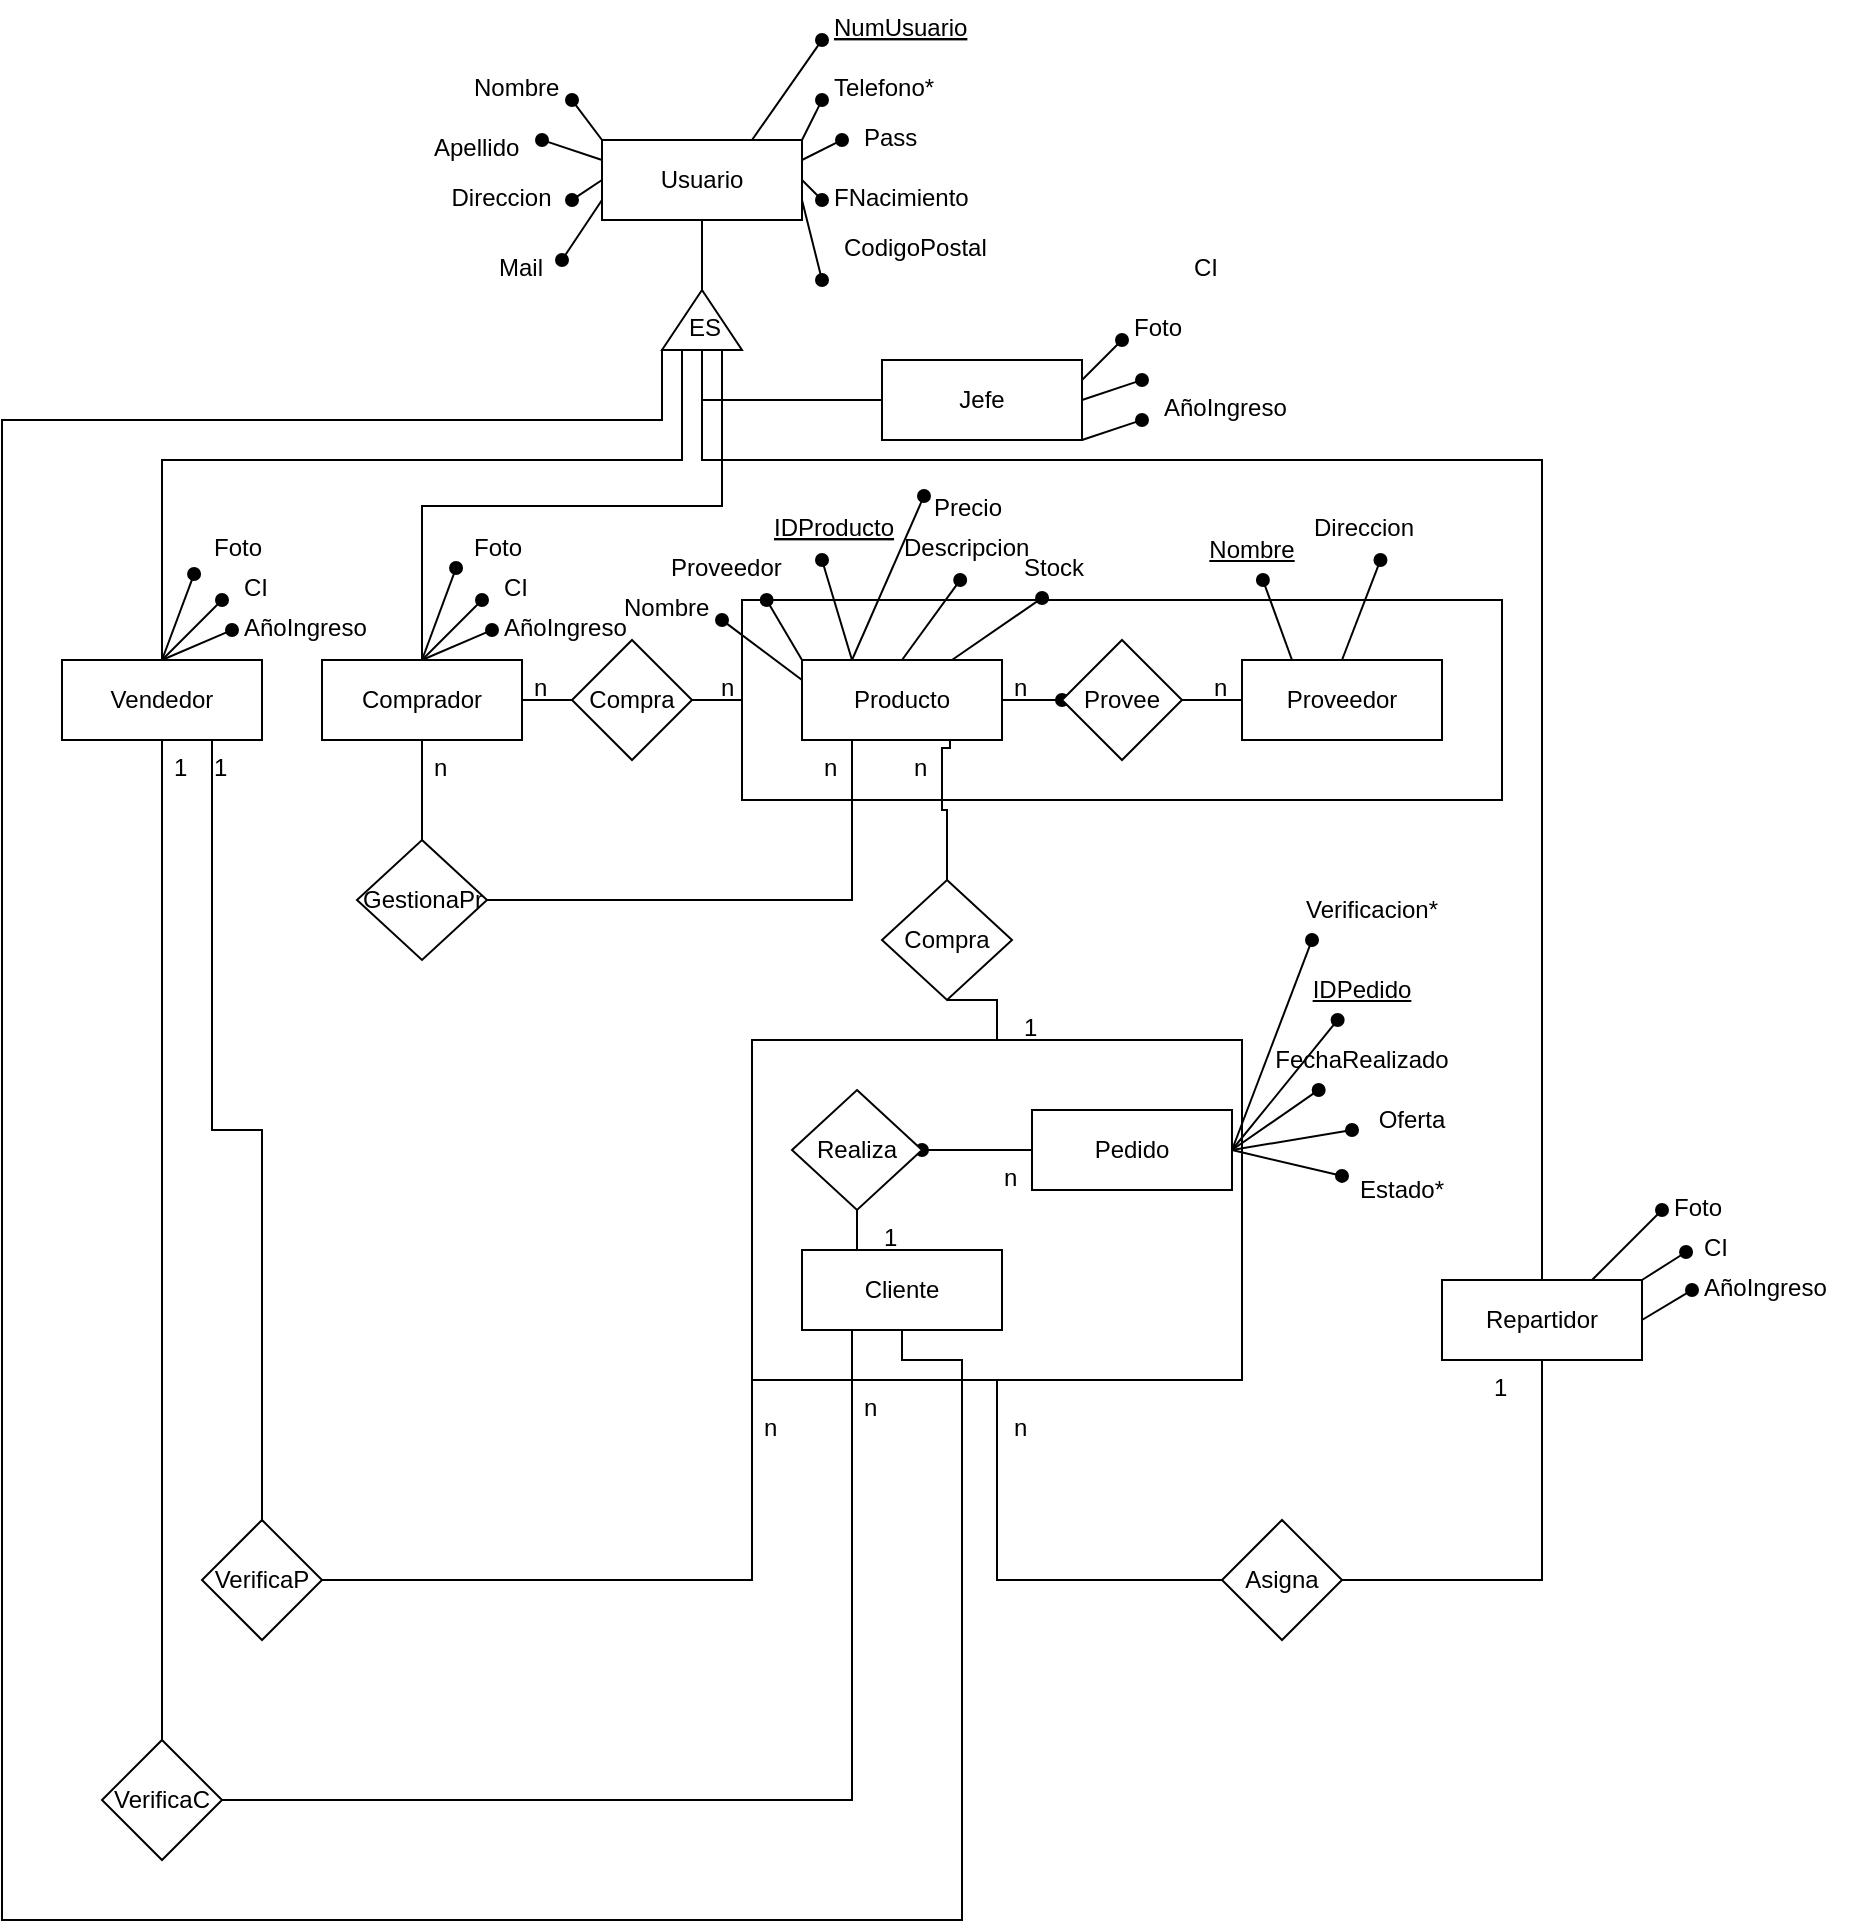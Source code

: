 <mxfile version="20.2.0" type="google" pages="2"><diagram id="qHPeVM8aZ5Ji-bAJYyYR" name="Mer"><mxGraphModel grid="1" page="1" gridSize="10" guides="1" tooltips="1" connect="1" arrows="1" fold="1" pageScale="1" pageWidth="827" pageHeight="1169" math="0" shadow="0"><root><mxCell id="0"/><mxCell id="1" parent="0"/><mxCell id="Eyug0vVm-Ak7vcEE6Hzr-70" value="" style="rounded=0;whiteSpace=wrap;html=1;fillColor=none;" vertex="1" parent="1"><mxGeometry x="435" y="270" width="245" height="170" as="geometry"/></mxCell><mxCell id="ICqPe8PPe_RX-OQGvemP-5" value="" style="rounded=0;whiteSpace=wrap;html=1;fillColor=none;" vertex="1" parent="1"><mxGeometry x="430" y="50" width="380" height="100" as="geometry"/></mxCell><mxCell id="adsw7Zgwh_hIaDSo9nP1-2" style="edgeStyle=orthogonalEdgeStyle;rounded=0;orthogonalLoop=1;jettySize=auto;html=1;exitX=0.5;exitY=1;exitDx=0;exitDy=0;endArrow=none;endFill=0;entryX=1;entryY=0.5;entryDx=0;entryDy=0;" edge="1" parent="1" source="adsw7Zgwh_hIaDSo9nP1-1" target="adsw7Zgwh_hIaDSo9nP1-3"><mxGeometry relative="1" as="geometry"><mxPoint x="660" y="-100" as="targetPoint"/></mxGeometry></mxCell><mxCell id="Eyug0vVm-Ak7vcEE6Hzr-12" style="edgeStyle=none;rounded=0;orthogonalLoop=1;jettySize=auto;html=1;exitX=0;exitY=0;exitDx=0;exitDy=0;endArrow=oval;endFill=1;" edge="1" parent="1" source="adsw7Zgwh_hIaDSo9nP1-1"><mxGeometry relative="1" as="geometry"><mxPoint x="345" y="-200" as="targetPoint"/></mxGeometry></mxCell><mxCell id="Eyug0vVm-Ak7vcEE6Hzr-13" style="edgeStyle=none;rounded=0;orthogonalLoop=1;jettySize=auto;html=1;exitX=0;exitY=0.25;exitDx=0;exitDy=0;endArrow=oval;endFill=1;" edge="1" parent="1" source="adsw7Zgwh_hIaDSo9nP1-1"><mxGeometry relative="1" as="geometry"><mxPoint x="330" y="-180" as="targetPoint"/></mxGeometry></mxCell><mxCell id="Eyug0vVm-Ak7vcEE6Hzr-15" style="edgeStyle=none;rounded=0;orthogonalLoop=1;jettySize=auto;html=1;exitX=0;exitY=0.5;exitDx=0;exitDy=0;entryX=1;entryY=0.5;entryDx=0;entryDy=0;endArrow=oval;endFill=1;" edge="1" parent="1" source="adsw7Zgwh_hIaDSo9nP1-1"><mxGeometry relative="1" as="geometry"><mxPoint x="345" y="-150" as="targetPoint"/></mxGeometry></mxCell><mxCell id="Eyug0vVm-Ak7vcEE6Hzr-17" style="edgeStyle=none;rounded=0;orthogonalLoop=1;jettySize=auto;html=1;exitX=1;exitY=0;exitDx=0;exitDy=0;endArrow=oval;endFill=1;" edge="1" parent="1" source="adsw7Zgwh_hIaDSo9nP1-1"><mxGeometry relative="1" as="geometry"><mxPoint x="470" y="-200" as="targetPoint"/></mxGeometry></mxCell><mxCell id="Eyug0vVm-Ak7vcEE6Hzr-19" style="edgeStyle=none;rounded=0;orthogonalLoop=1;jettySize=auto;html=1;exitX=0;exitY=0.75;exitDx=0;exitDy=0;endArrow=oval;endFill=1;" edge="1" parent="1" source="adsw7Zgwh_hIaDSo9nP1-1"><mxGeometry relative="1" as="geometry"><mxPoint x="340" y="-120" as="targetPoint"/></mxGeometry></mxCell><mxCell id="Eyug0vVm-Ak7vcEE6Hzr-23" style="edgeStyle=none;rounded=0;orthogonalLoop=1;jettySize=auto;html=1;exitX=1;exitY=0.25;exitDx=0;exitDy=0;endArrow=oval;endFill=1;" edge="1" parent="1" source="adsw7Zgwh_hIaDSo9nP1-1"><mxGeometry relative="1" as="geometry"><mxPoint x="480" y="-180" as="targetPoint"/></mxGeometry></mxCell><mxCell id="Eyug0vVm-Ak7vcEE6Hzr-24" style="edgeStyle=none;rounded=0;orthogonalLoop=1;jettySize=auto;html=1;exitX=1;exitY=0.5;exitDx=0;exitDy=0;endArrow=oval;endFill=1;entryX=0;entryY=0.5;entryDx=0;entryDy=0;" edge="1" parent="1" source="adsw7Zgwh_hIaDSo9nP1-1"><mxGeometry relative="1" as="geometry"><mxPoint x="470" y="-150" as="targetPoint"/></mxGeometry></mxCell><mxCell id="Eyug0vVm-Ak7vcEE6Hzr-25" style="edgeStyle=none;rounded=0;orthogonalLoop=1;jettySize=auto;html=1;exitX=1;exitY=0.75;exitDx=0;exitDy=0;entryX=0;entryY=0.5;entryDx=0;entryDy=0;endArrow=oval;endFill=1;" edge="1" parent="1" source="adsw7Zgwh_hIaDSo9nP1-1"><mxGeometry relative="1" as="geometry"><mxPoint x="470" y="-110" as="targetPoint"/></mxGeometry></mxCell><mxCell id="Eyug0vVm-Ak7vcEE6Hzr-44" style="edgeStyle=none;rounded=0;orthogonalLoop=1;jettySize=auto;html=1;exitX=0.75;exitY=0;exitDx=0;exitDy=0;endArrow=oval;endFill=1;" edge="1" parent="1" source="adsw7Zgwh_hIaDSo9nP1-1"><mxGeometry relative="1" as="geometry"><mxPoint x="470" y="-230" as="targetPoint"/></mxGeometry></mxCell><mxCell id="adsw7Zgwh_hIaDSo9nP1-1" value="Usuario" style="whiteSpace=wrap;html=1;align=center;" vertex="1" parent="1"><mxGeometry x="360" y="-180" width="100" height="40" as="geometry"/></mxCell><mxCell id="ICqPe8PPe_RX-OQGvemP-42" style="edgeStyle=orthogonalEdgeStyle;rounded=0;orthogonalLoop=1;jettySize=auto;html=1;exitX=0;exitY=0.25;exitDx=0;exitDy=0;entryX=0.5;entryY=0;entryDx=0;entryDy=0;startArrow=none;startFill=0;endArrow=none;endFill=0;" edge="1" parent="1" source="adsw7Zgwh_hIaDSo9nP1-3" target="adsw7Zgwh_hIaDSo9nP1-4"><mxGeometry relative="1" as="geometry"><Array as="points"><mxPoint x="420" y="-75"/><mxPoint x="420" y="3"/><mxPoint x="270" y="3"/></Array></mxGeometry></mxCell><mxCell id="ICqPe8PPe_RX-OQGvemP-43" style="edgeStyle=orthogonalEdgeStyle;rounded=0;orthogonalLoop=1;jettySize=auto;html=1;exitX=0;exitY=0.25;exitDx=0;exitDy=0;entryX=0.5;entryY=0;entryDx=0;entryDy=0;startArrow=none;startFill=0;endArrow=none;endFill=0;" edge="1" parent="1" source="adsw7Zgwh_hIaDSo9nP1-3" target="adsw7Zgwh_hIaDSo9nP1-5"><mxGeometry relative="1" as="geometry"><Array as="points"><mxPoint x="400" y="-20"/><mxPoint x="140" y="-20"/></Array></mxGeometry></mxCell><mxCell id="ICqPe8PPe_RX-OQGvemP-44" style="edgeStyle=orthogonalEdgeStyle;rounded=0;orthogonalLoop=1;jettySize=auto;html=1;exitX=0;exitY=0.25;exitDx=0;exitDy=0;entryX=0.5;entryY=1;entryDx=0;entryDy=0;startArrow=none;startFill=0;endArrow=none;endFill=0;" edge="1" parent="1" source="adsw7Zgwh_hIaDSo9nP1-3" target="adsw7Zgwh_hIaDSo9nP1-7"><mxGeometry relative="1" as="geometry"><Array as="points"><mxPoint x="390" y="-75"/><mxPoint x="390" y="-40"/><mxPoint x="60" y="-40"/><mxPoint x="60" y="710"/><mxPoint x="540" y="710"/><mxPoint x="540" y="430"/><mxPoint x="510" y="430"/></Array></mxGeometry></mxCell><mxCell id="p_YaowyAKWiDugv5z_CR-2" style="edgeStyle=orthogonalEdgeStyle;rounded=0;orthogonalLoop=1;jettySize=auto;html=1;exitX=0;exitY=0.5;exitDx=0;exitDy=0;entryX=0;entryY=0.5;entryDx=0;entryDy=0;endArrow=none;endFill=0;" edge="1" parent="1" source="adsw7Zgwh_hIaDSo9nP1-3" target="p_YaowyAKWiDugv5z_CR-1"><mxGeometry relative="1" as="geometry"/></mxCell><mxCell id="L_uXsQCTM7Vy02RS-J1F-7" style="edgeStyle=orthogonalEdgeStyle;rounded=0;orthogonalLoop=1;jettySize=auto;html=1;exitX=0;exitY=0.5;exitDx=0;exitDy=0;endArrow=none;endFill=0;entryX=0.5;entryY=0;entryDx=0;entryDy=0;" edge="1" parent="1" source="adsw7Zgwh_hIaDSo9nP1-3" target="adsw7Zgwh_hIaDSo9nP1-6"><mxGeometry relative="1" as="geometry"><mxPoint x="830" y="220" as="targetPoint"/><Array as="points"><mxPoint x="410" y="-20"/><mxPoint x="830" y="-20"/></Array></mxGeometry></mxCell><mxCell id="adsw7Zgwh_hIaDSo9nP1-3" value="" style="triangle;whiteSpace=wrap;html=1;rotation=-90;" vertex="1" parent="1"><mxGeometry x="395" y="-110" width="30" height="40" as="geometry"/></mxCell><mxCell id="ICqPe8PPe_RX-OQGvemP-9" style="edgeStyle=orthogonalEdgeStyle;rounded=0;orthogonalLoop=1;jettySize=auto;html=1;exitX=0.5;exitY=1;exitDx=0;exitDy=0;endArrow=none;endFill=0;entryX=0.5;entryY=0;entryDx=0;entryDy=0;" edge="1" parent="1" source="adsw7Zgwh_hIaDSo9nP1-4" target="ICqPe8PPe_RX-OQGvemP-10"><mxGeometry relative="1" as="geometry"><mxPoint x="270" y="220" as="targetPoint"/></mxGeometry></mxCell><mxCell id="Eyug0vVm-Ak7vcEE6Hzr-49" style="edgeStyle=none;rounded=0;orthogonalLoop=1;jettySize=auto;html=1;exitX=0.5;exitY=0;exitDx=0;exitDy=0;entryX=-0.033;entryY=0.8;entryDx=0;entryDy=0;entryPerimeter=0;endArrow=oval;endFill=1;" edge="1" parent="1" source="adsw7Zgwh_hIaDSo9nP1-4" target="Eyug0vVm-Ak7vcEE6Hzr-46"><mxGeometry relative="1" as="geometry"/></mxCell><mxCell id="Eyug0vVm-Ak7vcEE6Hzr-50" style="edgeStyle=none;rounded=0;orthogonalLoop=1;jettySize=auto;html=1;exitX=0.5;exitY=0;exitDx=0;exitDy=0;entryX=0;entryY=0.5;entryDx=0;entryDy=0;endArrow=oval;endFill=1;" edge="1" parent="1" source="adsw7Zgwh_hIaDSo9nP1-4" target="Eyug0vVm-Ak7vcEE6Hzr-48"><mxGeometry relative="1" as="geometry"/></mxCell><mxCell id="Eyug0vVm-Ak7vcEE6Hzr-51" style="edgeStyle=none;rounded=0;orthogonalLoop=1;jettySize=auto;html=1;exitX=0.5;exitY=0;exitDx=0;exitDy=0;endArrow=oval;endFill=1;" edge="1" parent="1" source="adsw7Zgwh_hIaDSo9nP1-4"><mxGeometry relative="1" as="geometry"><mxPoint x="300" y="50" as="targetPoint"/></mxGeometry></mxCell><mxCell id="adsw7Zgwh_hIaDSo9nP1-4" value="Comprador" style="whiteSpace=wrap;html=1;align=center;" vertex="1" parent="1"><mxGeometry x="220" y="80" width="100" height="40" as="geometry"/></mxCell><mxCell id="L_uXsQCTM7Vy02RS-J1F-1" style="edgeStyle=orthogonalEdgeStyle;rounded=0;orthogonalLoop=1;jettySize=auto;html=1;exitX=0.5;exitY=1;exitDx=0;exitDy=0;endArrow=none;endFill=0;entryX=0.5;entryY=0;entryDx=0;entryDy=0;" edge="1" parent="1" source="adsw7Zgwh_hIaDSo9nP1-5" target="L_uXsQCTM7Vy02RS-J1F-3"><mxGeometry relative="1" as="geometry"><mxPoint x="139.941" y="520" as="targetPoint"/></mxGeometry></mxCell><mxCell id="L_uXsQCTM7Vy02RS-J1F-8" style="edgeStyle=orthogonalEdgeStyle;rounded=0;orthogonalLoop=1;jettySize=auto;html=1;exitX=0.75;exitY=1;exitDx=0;exitDy=0;endArrow=none;endFill=0;entryX=0.5;entryY=0;entryDx=0;entryDy=0;" edge="1" parent="1" source="adsw7Zgwh_hIaDSo9nP1-5" target="L_uXsQCTM7Vy02RS-J1F-9"><mxGeometry relative="1" as="geometry"><mxPoint x="165" y="380" as="targetPoint"/></mxGeometry></mxCell><mxCell id="Eyug0vVm-Ak7vcEE6Hzr-55" style="edgeStyle=none;rounded=0;orthogonalLoop=1;jettySize=auto;html=1;exitX=0.5;exitY=0;exitDx=0;exitDy=0;entryX=-0.044;entryY=0.9;entryDx=0;entryDy=0;entryPerimeter=0;endArrow=oval;endFill=1;" edge="1" parent="1" source="adsw7Zgwh_hIaDSo9nP1-5" target="Eyug0vVm-Ak7vcEE6Hzr-52"><mxGeometry relative="1" as="geometry"/></mxCell><mxCell id="Eyug0vVm-Ak7vcEE6Hzr-56" style="edgeStyle=none;rounded=0;orthogonalLoop=1;jettySize=auto;html=1;exitX=0.5;exitY=0;exitDx=0;exitDy=0;endArrow=oval;endFill=1;" edge="1" parent="1" source="adsw7Zgwh_hIaDSo9nP1-5"><mxGeometry relative="1" as="geometry"><mxPoint x="170" y="50" as="targetPoint"/></mxGeometry></mxCell><mxCell id="Eyug0vVm-Ak7vcEE6Hzr-57" style="edgeStyle=none;rounded=0;orthogonalLoop=1;jettySize=auto;html=1;exitX=0.5;exitY=0;exitDx=0;exitDy=0;entryX=0;entryY=0.5;entryDx=0;entryDy=0;endArrow=oval;endFill=1;" edge="1" parent="1" source="adsw7Zgwh_hIaDSo9nP1-5" target="Eyug0vVm-Ak7vcEE6Hzr-54"><mxGeometry relative="1" as="geometry"/></mxCell><mxCell id="adsw7Zgwh_hIaDSo9nP1-5" value="Vendedor" style="whiteSpace=wrap;html=1;align=center;" vertex="1" parent="1"><mxGeometry x="90" y="80" width="100" height="40" as="geometry"/></mxCell><mxCell id="Eyug0vVm-Ak7vcEE6Hzr-61" style="edgeStyle=none;rounded=0;orthogonalLoop=1;jettySize=auto;html=1;exitX=0.75;exitY=0;exitDx=0;exitDy=0;entryX=0;entryY=0.5;entryDx=0;entryDy=0;endArrow=oval;endFill=1;" edge="1" parent="1" source="adsw7Zgwh_hIaDSo9nP1-6" target="Eyug0vVm-Ak7vcEE6Hzr-58"><mxGeometry relative="1" as="geometry"/></mxCell><mxCell id="Eyug0vVm-Ak7vcEE6Hzr-62" style="edgeStyle=none;rounded=0;orthogonalLoop=1;jettySize=auto;html=1;exitX=1;exitY=0;exitDx=0;exitDy=0;entryX=-0.033;entryY=-0.133;entryDx=0;entryDy=0;entryPerimeter=0;endArrow=oval;endFill=1;" edge="1" parent="1" source="adsw7Zgwh_hIaDSo9nP1-6" target="Eyug0vVm-Ak7vcEE6Hzr-60"><mxGeometry relative="1" as="geometry"/></mxCell><mxCell id="Eyug0vVm-Ak7vcEE6Hzr-63" style="edgeStyle=none;rounded=0;orthogonalLoop=1;jettySize=auto;html=1;exitX=1;exitY=0.5;exitDx=0;exitDy=0;entryX=0;entryY=0.5;entryDx=0;entryDy=0;endArrow=oval;endFill=1;" edge="1" parent="1" source="adsw7Zgwh_hIaDSo9nP1-6" target="Eyug0vVm-Ak7vcEE6Hzr-60"><mxGeometry relative="1" as="geometry"/></mxCell><mxCell id="adsw7Zgwh_hIaDSo9nP1-6" value="Repartidor" style="whiteSpace=wrap;html=1;align=center;" vertex="1" parent="1"><mxGeometry x="780" y="390" width="100" height="40" as="geometry"/></mxCell><mxCell id="adsw7Zgwh_hIaDSo9nP1-7" value="Cliente" style="whiteSpace=wrap;html=1;align=center;" vertex="1" parent="1"><mxGeometry x="460" y="375" width="100" height="40" as="geometry"/></mxCell><mxCell id="ICqPe8PPe_RX-OQGvemP-2" style="edgeStyle=orthogonalEdgeStyle;rounded=0;orthogonalLoop=1;jettySize=auto;html=1;exitX=0;exitY=0.5;exitDx=0;exitDy=0;entryX=1;entryY=0.5;entryDx=0;entryDy=0;endArrow=none;endFill=0;" edge="1" parent="1" source="adsw7Zgwh_hIaDSo9nP1-8" target="ICqPe8PPe_RX-OQGvemP-1"><mxGeometry relative="1" as="geometry"/></mxCell><mxCell id="Eyug0vVm-Ak7vcEE6Hzr-83" style="edgeStyle=none;rounded=0;orthogonalLoop=1;jettySize=auto;html=1;exitX=0.25;exitY=0;exitDx=0;exitDy=0;startArrow=none;startFill=0;endArrow=oval;endFill=1;" edge="1" parent="1" source="adsw7Zgwh_hIaDSo9nP1-8" target="Eyug0vVm-Ak7vcEE6Hzr-84"><mxGeometry relative="1" as="geometry"><mxPoint x="690" y="40" as="targetPoint"/></mxGeometry></mxCell><mxCell id="Eyug0vVm-Ak7vcEE6Hzr-86" style="edgeStyle=none;rounded=0;orthogonalLoop=1;jettySize=auto;html=1;exitX=0.5;exitY=0;exitDx=0;exitDy=0;startArrow=none;startFill=0;endArrow=oval;endFill=1;" edge="1" parent="1" source="adsw7Zgwh_hIaDSo9nP1-8" target="Eyug0vVm-Ak7vcEE6Hzr-85"><mxGeometry relative="1" as="geometry"/></mxCell><mxCell id="adsw7Zgwh_hIaDSo9nP1-8" value="Proveedor" style="whiteSpace=wrap;html=1;align=center;" vertex="1" parent="1"><mxGeometry x="680" y="80" width="100" height="40" as="geometry"/></mxCell><mxCell id="Eyug0vVm-Ak7vcEE6Hzr-75" style="rounded=0;orthogonalLoop=1;jettySize=auto;html=1;exitX=0.25;exitY=0;exitDx=0;exitDy=0;startArrow=none;startFill=0;endArrow=oval;endFill=1;" edge="1" parent="1" source="adsw7Zgwh_hIaDSo9nP1-13"><mxGeometry relative="1" as="geometry"><mxPoint x="470" y="30" as="targetPoint"/></mxGeometry></mxCell><mxCell id="Eyug0vVm-Ak7vcEE6Hzr-78" style="edgeStyle=none;rounded=0;orthogonalLoop=1;jettySize=auto;html=1;exitX=0.5;exitY=0;exitDx=0;exitDy=0;startArrow=none;startFill=0;endArrow=oval;endFill=1;" edge="1" parent="1" source="adsw7Zgwh_hIaDSo9nP1-13" target="Eyug0vVm-Ak7vcEE6Hzr-77"><mxGeometry relative="1" as="geometry"/></mxCell><mxCell id="Eyug0vVm-Ak7vcEE6Hzr-80" style="edgeStyle=none;rounded=0;orthogonalLoop=1;jettySize=auto;html=1;exitX=0.75;exitY=0;exitDx=0;exitDy=0;entryX=0.167;entryY=0.967;entryDx=0;entryDy=0;entryPerimeter=0;startArrow=none;startFill=0;endArrow=oval;endFill=1;" edge="1" parent="1" source="adsw7Zgwh_hIaDSo9nP1-13" target="Eyug0vVm-Ak7vcEE6Hzr-79"><mxGeometry relative="1" as="geometry"/></mxCell><mxCell id="Eyug0vVm-Ak7vcEE6Hzr-82" style="edgeStyle=none;rounded=0;orthogonalLoop=1;jettySize=auto;html=1;exitX=0;exitY=0;exitDx=0;exitDy=0;startArrow=none;startFill=0;endArrow=oval;endFill=1;" edge="1" parent="1" source="adsw7Zgwh_hIaDSo9nP1-13" target="Eyug0vVm-Ak7vcEE6Hzr-81"><mxGeometry relative="1" as="geometry"/></mxCell><mxCell id="Eyug0vVm-Ak7vcEE6Hzr-87" style="edgeStyle=none;rounded=0;orthogonalLoop=1;jettySize=auto;html=1;exitX=0.25;exitY=0;exitDx=0;exitDy=0;entryX=0.9;entryY=-0.067;entryDx=0;entryDy=0;entryPerimeter=0;startArrow=none;startFill=0;endArrow=oval;endFill=1;" edge="1" parent="1" source="adsw7Zgwh_hIaDSo9nP1-13" target="Eyug0vVm-Ak7vcEE6Hzr-76"><mxGeometry relative="1" as="geometry"/></mxCell><mxCell id="adsw7Zgwh_hIaDSo9nP1-13" value="Producto" style="whiteSpace=wrap;html=1;align=center;" vertex="1" parent="1"><mxGeometry x="460" y="80" width="100" height="40" as="geometry"/></mxCell><mxCell id="ICqPe8PPe_RX-OQGvemP-3" style="edgeStyle=orthogonalEdgeStyle;rounded=0;orthogonalLoop=1;jettySize=auto;html=1;exitX=0;exitY=0.5;exitDx=0;exitDy=0;entryX=1;entryY=0.5;entryDx=0;entryDy=0;endArrow=none;endFill=0;startArrow=oval;startFill=1;" edge="1" parent="1" source="ICqPe8PPe_RX-OQGvemP-1" target="adsw7Zgwh_hIaDSo9nP1-13"><mxGeometry relative="1" as="geometry"/></mxCell><mxCell id="ICqPe8PPe_RX-OQGvemP-1" value="Provee" style="shape=rhombus;perimeter=rhombusPerimeter;whiteSpace=wrap;html=1;align=center;" vertex="1" parent="1"><mxGeometry x="590" y="70" width="60" height="60" as="geometry"/></mxCell><mxCell id="ICqPe8PPe_RX-OQGvemP-6" style="edgeStyle=orthogonalEdgeStyle;rounded=0;orthogonalLoop=1;jettySize=auto;html=1;exitX=1;exitY=0.5;exitDx=0;exitDy=0;entryX=0;entryY=0.5;entryDx=0;entryDy=0;endArrow=none;endFill=0;" edge="1" parent="1" source="ICqPe8PPe_RX-OQGvemP-4" target="ICqPe8PPe_RX-OQGvemP-5"><mxGeometry relative="1" as="geometry"/></mxCell><mxCell id="ICqPe8PPe_RX-OQGvemP-7" style="edgeStyle=orthogonalEdgeStyle;rounded=0;orthogonalLoop=1;jettySize=auto;html=1;exitX=0;exitY=0.5;exitDx=0;exitDy=0;entryX=1;entryY=0.5;entryDx=0;entryDy=0;endArrow=none;endFill=0;" edge="1" parent="1" source="ICqPe8PPe_RX-OQGvemP-4" target="adsw7Zgwh_hIaDSo9nP1-4"><mxGeometry relative="1" as="geometry"/></mxCell><mxCell id="ICqPe8PPe_RX-OQGvemP-4" value="Compra" style="shape=rhombus;perimeter=rhombusPerimeter;whiteSpace=wrap;html=1;align=center;" vertex="1" parent="1"><mxGeometry x="345" y="70" width="60" height="60" as="geometry"/></mxCell><mxCell id="ICqPe8PPe_RX-OQGvemP-11" style="edgeStyle=orthogonalEdgeStyle;rounded=0;orthogonalLoop=1;jettySize=auto;html=1;exitX=1;exitY=0.5;exitDx=0;exitDy=0;endArrow=none;endFill=0;entryX=0.25;entryY=1;entryDx=0;entryDy=0;" edge="1" parent="1" source="ICqPe8PPe_RX-OQGvemP-10" target="adsw7Zgwh_hIaDSo9nP1-13"><mxGeometry relative="1" as="geometry"><mxPoint x="430" y="200" as="targetPoint"/></mxGeometry></mxCell><mxCell id="ICqPe8PPe_RX-OQGvemP-10" value="GestionaPr" style="shape=rhombus;perimeter=rhombusPerimeter;whiteSpace=wrap;html=1;align=center;" vertex="1" parent="1"><mxGeometry x="237.5" y="170" width="65" height="60" as="geometry"/></mxCell><mxCell id="Eyug0vVm-Ak7vcEE6Hzr-93" style="rounded=0;orthogonalLoop=1;jettySize=auto;html=1;exitX=1;exitY=0.5;exitDx=0;exitDy=0;startArrow=none;startFill=0;endArrow=oval;endFill=1;" edge="1" parent="1" source="Varxb4gsc8mLtsHlnqj5-3" target="Eyug0vVm-Ak7vcEE6Hzr-94"><mxGeometry relative="1" as="geometry"><mxPoint x="740" y="240" as="targetPoint"/><mxPoint x="850" y="205" as="sourcePoint"/></mxGeometry></mxCell><mxCell id="Eyug0vVm-Ak7vcEE6Hzr-97" style="edgeStyle=none;rounded=0;orthogonalLoop=1;jettySize=auto;html=1;exitX=1;exitY=0.5;exitDx=0;exitDy=0;startArrow=none;startFill=0;endArrow=oval;endFill=1;" edge="1" parent="1" source="Varxb4gsc8mLtsHlnqj5-3" target="Eyug0vVm-Ak7vcEE6Hzr-98"><mxGeometry relative="1" as="geometry"><mxPoint x="760" y="280" as="targetPoint"/><mxPoint x="850" y="205" as="sourcePoint"/></mxGeometry></mxCell><mxCell id="Eyug0vVm-Ak7vcEE6Hzr-101" style="edgeStyle=none;rounded=0;orthogonalLoop=1;jettySize=auto;html=1;exitX=1;exitY=0.5;exitDx=0;exitDy=0;startArrow=none;startFill=0;endArrow=oval;endFill=1;entryX=0;entryY=1;entryDx=0;entryDy=0;" edge="1" parent="1" source="Varxb4gsc8mLtsHlnqj5-3" target="Eyug0vVm-Ak7vcEE6Hzr-102"><mxGeometry relative="1" as="geometry"><mxPoint x="790" y="205" as="targetPoint"/><mxPoint x="850" y="205" as="sourcePoint"/></mxGeometry></mxCell><mxCell id="Eyug0vVm-Ak7vcEE6Hzr-103" style="edgeStyle=none;rounded=0;orthogonalLoop=1;jettySize=auto;html=1;startArrow=none;startFill=0;endArrow=oval;endFill=1;exitX=1;exitY=0.5;exitDx=0;exitDy=0;" edge="1" parent="1" source="Varxb4gsc8mLtsHlnqj5-3" target="Eyug0vVm-Ak7vcEE6Hzr-104"><mxGeometry relative="1" as="geometry"><mxPoint x="770" y="310" as="targetPoint"/><mxPoint x="670" y="240" as="sourcePoint"/></mxGeometry></mxCell><mxCell id="Eyug0vVm-Ak7vcEE6Hzr-106" style="edgeStyle=none;rounded=0;orthogonalLoop=1;jettySize=auto;html=1;exitX=1;exitY=0.5;exitDx=0;exitDy=0;startArrow=none;startFill=0;endArrow=oval;endFill=1;" edge="1" parent="1" source="Varxb4gsc8mLtsHlnqj5-3" target="Eyug0vVm-Ak7vcEE6Hzr-107"><mxGeometry relative="1" as="geometry"><mxPoint x="780" y="340" as="targetPoint"/><mxPoint x="850" y="205" as="sourcePoint"/></mxGeometry></mxCell><mxCell id="ICqPe8PPe_RX-OQGvemP-32" value="" style="edgeStyle=orthogonalEdgeStyle;rounded=0;orthogonalLoop=1;jettySize=auto;html=1;endArrow=none;endFill=0;" edge="1" parent="1" source="ICqPe8PPe_RX-OQGvemP-31" target="adsw7Zgwh_hIaDSo9nP1-6"><mxGeometry relative="1" as="geometry"/></mxCell><mxCell id="Eyug0vVm-Ak7vcEE6Hzr-71" style="edgeStyle=orthogonalEdgeStyle;rounded=0;orthogonalLoop=1;jettySize=auto;html=1;exitX=0;exitY=0.5;exitDx=0;exitDy=0;entryX=0.5;entryY=1;entryDx=0;entryDy=0;endArrow=none;endFill=0;" edge="1" parent="1" source="ICqPe8PPe_RX-OQGvemP-31" target="Eyug0vVm-Ak7vcEE6Hzr-70"><mxGeometry relative="1" as="geometry"/></mxCell><mxCell id="ICqPe8PPe_RX-OQGvemP-31" value="Asigna" style="shape=rhombus;perimeter=rhombusPerimeter;whiteSpace=wrap;html=1;align=center;" vertex="1" parent="1"><mxGeometry x="670" y="510" width="60" height="60" as="geometry"/></mxCell><mxCell id="Eyug0vVm-Ak7vcEE6Hzr-37" style="edgeStyle=none;rounded=0;orthogonalLoop=1;jettySize=auto;html=1;exitX=1;exitY=0.25;exitDx=0;exitDy=0;endArrow=oval;endFill=1;" edge="1" parent="1" source="p_YaowyAKWiDugv5z_CR-1"><mxGeometry relative="1" as="geometry"><mxPoint x="620" y="-80" as="targetPoint"/></mxGeometry></mxCell><mxCell id="Eyug0vVm-Ak7vcEE6Hzr-42" style="edgeStyle=none;rounded=0;orthogonalLoop=1;jettySize=auto;html=1;exitX=1;exitY=0.5;exitDx=0;exitDy=0;endArrow=oval;endFill=1;" edge="1" parent="1" source="p_YaowyAKWiDugv5z_CR-1"><mxGeometry relative="1" as="geometry"><mxPoint x="630" y="-60" as="targetPoint"/></mxGeometry></mxCell><mxCell id="Eyug0vVm-Ak7vcEE6Hzr-43" style="edgeStyle=none;rounded=0;orthogonalLoop=1;jettySize=auto;html=1;exitX=1;exitY=1;exitDx=0;exitDy=0;endArrow=oval;endFill=1;" edge="1" parent="1" source="p_YaowyAKWiDugv5z_CR-1"><mxGeometry relative="1" as="geometry"><mxPoint x="630" y="-40" as="targetPoint"/></mxGeometry></mxCell><mxCell id="p_YaowyAKWiDugv5z_CR-1" value="Jefe" style="whiteSpace=wrap;html=1;align=center;" vertex="1" parent="1"><mxGeometry x="500" y="-70" width="100" height="40" as="geometry"/></mxCell><mxCell id="L_uXsQCTM7Vy02RS-J1F-5" style="edgeStyle=orthogonalEdgeStyle;rounded=0;orthogonalLoop=1;jettySize=auto;html=1;exitX=1;exitY=0.5;exitDx=0;exitDy=0;entryX=0.25;entryY=1;entryDx=0;entryDy=0;endArrow=none;endFill=0;" edge="1" parent="1" source="L_uXsQCTM7Vy02RS-J1F-3" target="adsw7Zgwh_hIaDSo9nP1-7"><mxGeometry relative="1" as="geometry"/></mxCell><mxCell id="L_uXsQCTM7Vy02RS-J1F-3" value="VerificaC" style="shape=rhombus;perimeter=rhombusPerimeter;whiteSpace=wrap;html=1;align=center;" vertex="1" parent="1"><mxGeometry x="110" y="620" width="60" height="60" as="geometry"/></mxCell><mxCell id="L_uXsQCTM7Vy02RS-J1F-10" style="edgeStyle=orthogonalEdgeStyle;rounded=0;orthogonalLoop=1;jettySize=auto;html=1;exitX=1;exitY=0.5;exitDx=0;exitDy=0;entryX=0;entryY=1;entryDx=0;entryDy=0;endArrow=none;endFill=0;" edge="1" parent="1" source="L_uXsQCTM7Vy02RS-J1F-9" target="Eyug0vVm-Ak7vcEE6Hzr-70"><mxGeometry relative="1" as="geometry"><mxPoint x="370" y="540" as="targetPoint"/></mxGeometry></mxCell><mxCell id="L_uXsQCTM7Vy02RS-J1F-9" value="VerificaP" style="shape=rhombus;perimeter=rhombusPerimeter;whiteSpace=wrap;html=1;align=center;" vertex="1" parent="1"><mxGeometry x="160" y="510" width="60" height="60" as="geometry"/></mxCell><mxCell id="L_uXsQCTM7Vy02RS-J1F-13" value="n" style="text;strokeColor=none;fillColor=none;spacingLeft=4;spacingRight=4;overflow=hidden;rotatable=0;points=[[0,0.5],[1,0.5]];portConstraint=eastwest;fontSize=12;" vertex="1" parent="1"><mxGeometry x="485" y="440" width="40" height="30" as="geometry"/></mxCell><mxCell id="L_uXsQCTM7Vy02RS-J1F-14" value="1" style="text;strokeColor=none;fillColor=none;spacingLeft=4;spacingRight=4;overflow=hidden;rotatable=0;points=[[0,0.5],[1,0.5]];portConstraint=eastwest;fontSize=12;" vertex="1" parent="1"><mxGeometry x="495" y="355" width="40" height="30" as="geometry"/></mxCell><mxCell id="L_uXsQCTM7Vy02RS-J1F-15" value="1" style="text;strokeColor=none;fillColor=none;spacingLeft=4;spacingRight=4;overflow=hidden;rotatable=0;points=[[0,0.5],[1,0.5]];portConstraint=eastwest;fontSize=12;" vertex="1" parent="1"><mxGeometry x="800" y="430" width="40" height="30" as="geometry"/></mxCell><mxCell id="L_uXsQCTM7Vy02RS-J1F-16" value="n" style="text;strokeColor=none;fillColor=none;spacingLeft=4;spacingRight=4;overflow=hidden;rotatable=0;points=[[0,0.5],[1,0.5]];portConstraint=eastwest;fontSize=12;" vertex="1" parent="1"><mxGeometry x="560" y="450" width="40" height="30" as="geometry"/></mxCell><mxCell id="L_uXsQCTM7Vy02RS-J1F-17" value="n" style="text;strokeColor=none;fillColor=none;spacingLeft=4;spacingRight=4;overflow=hidden;rotatable=0;points=[[0,0.5],[1,0.5]];portConstraint=eastwest;fontSize=12;" vertex="1" parent="1"><mxGeometry x="510" y="120" width="40" height="30" as="geometry"/></mxCell><mxCell id="L_uXsQCTM7Vy02RS-J1F-21" value="n" style="text;strokeColor=none;fillColor=none;spacingLeft=4;spacingRight=4;overflow=hidden;rotatable=0;points=[[0,0.5],[1,0.5]];portConstraint=eastwest;fontSize=12;" vertex="1" parent="1"><mxGeometry x="270" y="120" width="40" height="30" as="geometry"/></mxCell><mxCell id="L_uXsQCTM7Vy02RS-J1F-22" value="n" style="text;strokeColor=none;fillColor=none;spacingLeft=4;spacingRight=4;overflow=hidden;rotatable=0;points=[[0,0.5],[1,0.5]];portConstraint=eastwest;fontSize=12;" vertex="1" parent="1"><mxGeometry x="560" y="80" width="40" height="30" as="geometry"/></mxCell><mxCell id="L_uXsQCTM7Vy02RS-J1F-24" value="n" style="text;strokeColor=none;fillColor=none;spacingLeft=4;spacingRight=4;overflow=hidden;rotatable=0;points=[[0,0.5],[1,0.5]];portConstraint=eastwest;fontSize=12;" vertex="1" parent="1"><mxGeometry x="660" y="80" width="40" height="30" as="geometry"/></mxCell><mxCell id="L_uXsQCTM7Vy02RS-J1F-25" value="1" style="text;strokeColor=none;fillColor=none;spacingLeft=4;spacingRight=4;overflow=hidden;rotatable=0;points=[[0,0.5],[1,0.5]];portConstraint=eastwest;fontSize=12;" vertex="1" parent="1"><mxGeometry x="160" y="120" width="40" height="30" as="geometry"/></mxCell><mxCell id="L_uXsQCTM7Vy02RS-J1F-26" value="n" style="text;strokeColor=none;fillColor=none;spacingLeft=4;spacingRight=4;overflow=hidden;rotatable=0;points=[[0,0.5],[1,0.5]];portConstraint=eastwest;fontSize=12;" vertex="1" parent="1"><mxGeometry x="320" y="80" width="40" height="30" as="geometry"/></mxCell><mxCell id="L_uXsQCTM7Vy02RS-J1F-27" value="n" style="text;strokeColor=none;fillColor=none;spacingLeft=4;spacingRight=4;overflow=hidden;rotatable=0;points=[[0,0.5],[1,0.5]];portConstraint=eastwest;fontSize=12;" vertex="1" parent="1"><mxGeometry x="413.5" y="80" width="40" height="30" as="geometry"/></mxCell><mxCell id="L_uXsQCTM7Vy02RS-J1F-29" value="n" style="text;strokeColor=none;fillColor=none;spacingLeft=4;spacingRight=4;overflow=hidden;rotatable=0;points=[[0,0.5],[1,0.5]];portConstraint=eastwest;fontSize=12;" vertex="1" parent="1"><mxGeometry x="435" y="450" width="40" height="30" as="geometry"/></mxCell><mxCell id="L_uXsQCTM7Vy02RS-J1F-30" value="n" style="text;strokeColor=none;fillColor=none;spacingLeft=4;spacingRight=4;overflow=hidden;rotatable=0;points=[[0,0.5],[1,0.5]];portConstraint=eastwest;fontSize=12;" vertex="1" parent="1"><mxGeometry x="465" y="120" width="40" height="30" as="geometry"/></mxCell><mxCell id="L_uXsQCTM7Vy02RS-J1F-31" value="1" style="text;strokeColor=none;fillColor=none;spacingLeft=4;spacingRight=4;overflow=hidden;rotatable=0;points=[[0,0.5],[1,0.5]];portConstraint=eastwest;fontSize=12;" vertex="1" parent="1"><mxGeometry x="140" y="120" width="40" height="30" as="geometry"/></mxCell><mxCell id="Eyug0vVm-Ak7vcEE6Hzr-26" value="Nombre" style="text;strokeColor=none;fillColor=none;spacingLeft=4;spacingRight=4;overflow=hidden;rotatable=0;points=[[0,0.5],[1,0.5]];portConstraint=eastwest;fontSize=12;" vertex="1" parent="1"><mxGeometry x="290" y="-220" width="90" height="30" as="geometry"/></mxCell><mxCell id="Eyug0vVm-Ak7vcEE6Hzr-30" value="" style="edgeStyle=none;rounded=0;orthogonalLoop=1;jettySize=auto;html=1;endArrow=oval;endFill=1;" edge="1" parent="1" source="Eyug0vVm-Ak7vcEE6Hzr-27" target="Eyug0vVm-Ak7vcEE6Hzr-26"><mxGeometry relative="1" as="geometry"/></mxCell><mxCell id="Eyug0vVm-Ak7vcEE6Hzr-27" value="Apellido" style="text;strokeColor=none;fillColor=none;spacingLeft=4;spacingRight=4;overflow=hidden;rotatable=0;points=[[0,0.5],[1,0.5]];portConstraint=eastwest;fontSize=12;" vertex="1" parent="1"><mxGeometry x="270" y="-190" width="90" height="30" as="geometry"/></mxCell><mxCell id="Eyug0vVm-Ak7vcEE6Hzr-28" value="Direccion" style="text;strokeColor=none;fillColor=none;spacingLeft=4;spacingRight=4;overflow=hidden;rotatable=0;points=[[0,0.5],[1,0.5]];portConstraint=eastwest;fontSize=12;" vertex="1" parent="1"><mxGeometry x="278.75" y="-165" width="90" height="30" as="geometry"/></mxCell><mxCell id="Eyug0vVm-Ak7vcEE6Hzr-29" value="Mail" style="text;strokeColor=none;fillColor=none;spacingLeft=4;spacingRight=4;overflow=hidden;rotatable=0;points=[[0,0.5],[1,0.5]];portConstraint=eastwest;fontSize=12;" vertex="1" parent="1"><mxGeometry x="302.5" y="-130" width="42.5" height="30" as="geometry"/></mxCell><mxCell id="Eyug0vVm-Ak7vcEE6Hzr-31" value="Pass" style="text;strokeColor=none;fillColor=none;spacingLeft=4;spacingRight=4;overflow=hidden;rotatable=0;points=[[0,0.5],[1,0.5]];portConstraint=eastwest;fontSize=12;" vertex="1" parent="1"><mxGeometry x="485" y="-195" width="90" height="30" as="geometry"/></mxCell><mxCell id="Eyug0vVm-Ak7vcEE6Hzr-32" value="Telefono*" style="text;strokeColor=none;fillColor=none;spacingLeft=4;spacingRight=4;overflow=hidden;rotatable=0;points=[[0,0.5],[1,0.5]];portConstraint=eastwest;fontSize=12;" vertex="1" parent="1"><mxGeometry x="470" y="-220" width="90" height="30" as="geometry"/></mxCell><mxCell id="Eyug0vVm-Ak7vcEE6Hzr-33" value="FNacimiento" style="text;strokeColor=none;fillColor=none;spacingLeft=4;spacingRight=4;overflow=hidden;rotatable=0;points=[[0,0.5],[1,0.5]];portConstraint=eastwest;fontSize=12;" vertex="1" parent="1"><mxGeometry x="470" y="-165" width="90" height="30" as="geometry"/></mxCell><mxCell id="Eyug0vVm-Ak7vcEE6Hzr-34" value="CodigoPostal" style="text;strokeColor=none;fillColor=none;spacingLeft=4;spacingRight=4;overflow=hidden;rotatable=0;points=[[0,0.5],[1,0.5]];portConstraint=eastwest;fontSize=12;" vertex="1" parent="1"><mxGeometry x="475" y="-140" width="90" height="30" as="geometry"/></mxCell><mxCell id="Eyug0vVm-Ak7vcEE6Hzr-38" value="Foto" style="text;strokeColor=none;fillColor=none;spacingLeft=4;spacingRight=4;overflow=hidden;rotatable=0;points=[[0,0.5],[1,0.5]];portConstraint=eastwest;fontSize=12;" vertex="1" parent="1"><mxGeometry x="620" y="-100" width="90" height="30" as="geometry"/></mxCell><mxCell id="Eyug0vVm-Ak7vcEE6Hzr-39" value="CI" style="text;strokeColor=none;fillColor=none;spacingLeft=4;spacingRight=4;overflow=hidden;rotatable=0;points=[[0,0.5],[1,0.5]];portConstraint=eastwest;fontSize=12;" vertex="1" parent="1"><mxGeometry x="650" y="-130" width="90" height="30" as="geometry"/></mxCell><mxCell id="Eyug0vVm-Ak7vcEE6Hzr-40" value="AñoIngreso" style="text;strokeColor=none;fillColor=none;spacingLeft=4;spacingRight=4;overflow=hidden;rotatable=0;points=[[0,0.5],[1,0.5]];portConstraint=eastwest;fontSize=12;" vertex="1" parent="1"><mxGeometry x="635" y="-60" width="90" height="30" as="geometry"/></mxCell><mxCell id="Eyug0vVm-Ak7vcEE6Hzr-45" value="NumUsuario" style="text;strokeColor=none;fillColor=none;spacingLeft=4;spacingRight=4;overflow=hidden;rotatable=0;points=[[0,0.5],[1,0.5]];portConstraint=eastwest;fontSize=12;fontStyle=4" vertex="1" parent="1"><mxGeometry x="470" y="-250" width="90" height="30" as="geometry"/></mxCell><mxCell id="Eyug0vVm-Ak7vcEE6Hzr-46" value="Foto" style="text;strokeColor=none;fillColor=none;spacingLeft=4;spacingRight=4;overflow=hidden;rotatable=0;points=[[0,0.5],[1,0.5]];portConstraint=eastwest;fontSize=12;" vertex="1" parent="1"><mxGeometry x="290" y="10" width="90" height="30" as="geometry"/></mxCell><mxCell id="Eyug0vVm-Ak7vcEE6Hzr-47" value="CI" style="text;strokeColor=none;fillColor=none;spacingLeft=4;spacingRight=4;overflow=hidden;rotatable=0;points=[[0,0.5],[1,0.5]];portConstraint=eastwest;fontSize=12;" vertex="1" parent="1"><mxGeometry x="305" y="30" width="90" height="30" as="geometry"/></mxCell><mxCell id="Eyug0vVm-Ak7vcEE6Hzr-48" value="AñoIngreso" style="text;strokeColor=none;fillColor=none;spacingLeft=4;spacingRight=4;overflow=hidden;rotatable=0;points=[[0,0.5],[1,0.5]];portConstraint=eastwest;fontSize=12;" vertex="1" parent="1"><mxGeometry x="305" y="50" width="90" height="30" as="geometry"/></mxCell><mxCell id="Eyug0vVm-Ak7vcEE6Hzr-52" value="Foto" style="text;strokeColor=none;fillColor=none;spacingLeft=4;spacingRight=4;overflow=hidden;rotatable=0;points=[[0,0.5],[1,0.5]];portConstraint=eastwest;fontSize=12;" vertex="1" parent="1"><mxGeometry x="160" y="10" width="90" height="30" as="geometry"/></mxCell><mxCell id="Eyug0vVm-Ak7vcEE6Hzr-53" value="CI" style="text;strokeColor=none;fillColor=none;spacingLeft=4;spacingRight=4;overflow=hidden;rotatable=0;points=[[0,0.5],[1,0.5]];portConstraint=eastwest;fontSize=12;" vertex="1" parent="1"><mxGeometry x="175" y="30" width="90" height="30" as="geometry"/></mxCell><mxCell id="Eyug0vVm-Ak7vcEE6Hzr-54" value="AñoIngreso" style="text;strokeColor=none;fillColor=none;spacingLeft=4;spacingRight=4;overflow=hidden;rotatable=0;points=[[0,0.5],[1,0.5]];portConstraint=eastwest;fontSize=12;" vertex="1" parent="1"><mxGeometry x="175" y="50" width="90" height="30" as="geometry"/></mxCell><mxCell id="Eyug0vVm-Ak7vcEE6Hzr-58" value="Foto" style="text;strokeColor=none;fillColor=none;spacingLeft=4;spacingRight=4;overflow=hidden;rotatable=0;points=[[0,0.5],[1,0.5]];portConstraint=eastwest;fontSize=12;" vertex="1" parent="1"><mxGeometry x="890" y="340" width="90" height="30" as="geometry"/></mxCell><mxCell id="Eyug0vVm-Ak7vcEE6Hzr-59" value="CI" style="text;strokeColor=none;fillColor=none;spacingLeft=4;spacingRight=4;overflow=hidden;rotatable=0;points=[[0,0.5],[1,0.5]];portConstraint=eastwest;fontSize=12;" vertex="1" parent="1"><mxGeometry x="905" y="360" width="90" height="30" as="geometry"/></mxCell><mxCell id="Eyug0vVm-Ak7vcEE6Hzr-60" value="AñoIngreso" style="text;strokeColor=none;fillColor=none;spacingLeft=4;spacingRight=4;overflow=hidden;rotatable=0;points=[[0,0.5],[1,0.5]];portConstraint=eastwest;fontSize=12;" vertex="1" parent="1"><mxGeometry x="905" y="380" width="90" height="30" as="geometry"/></mxCell><mxCell id="Eyug0vVm-Ak7vcEE6Hzr-76" value="IDProducto" style="text;strokeColor=none;fillColor=none;spacingLeft=4;spacingRight=4;overflow=hidden;rotatable=0;points=[[0,0.5],[1,0.5]];portConstraint=eastwest;fontSize=12;fontStyle=4" vertex="1" parent="1"><mxGeometry x="440" width="90" height="30" as="geometry"/></mxCell><mxCell id="Eyug0vVm-Ak7vcEE6Hzr-77" value="Descripcion" style="text;strokeColor=none;fillColor=none;spacingLeft=4;spacingRight=4;overflow=hidden;rotatable=0;points=[[0,0.5],[1,0.5]];portConstraint=eastwest;fontSize=12;" vertex="1" parent="1"><mxGeometry x="505" y="10" width="90" height="30" as="geometry"/></mxCell><mxCell id="Eyug0vVm-Ak7vcEE6Hzr-79" value="Stock" style="text;strokeColor=none;fillColor=none;spacingLeft=4;spacingRight=4;overflow=hidden;rotatable=0;points=[[0,0.5],[1,0.5]];portConstraint=eastwest;fontSize=12;" vertex="1" parent="1"><mxGeometry x="565" y="20" width="90" height="30" as="geometry"/></mxCell><mxCell id="Eyug0vVm-Ak7vcEE6Hzr-81" value="Proveedor" style="text;strokeColor=none;fillColor=none;spacingLeft=4;spacingRight=4;overflow=hidden;rotatable=0;points=[[0,0.5],[1,0.5]];portConstraint=eastwest;fontSize=12;" vertex="1" parent="1"><mxGeometry x="388.5" y="20" width="90" height="30" as="geometry"/></mxCell><mxCell id="Eyug0vVm-Ak7vcEE6Hzr-84" value="&lt;u&gt;Nombre&lt;/u&gt;" style="text;html=1;strokeColor=none;fillColor=none;align=center;verticalAlign=middle;whiteSpace=wrap;rounded=0;" vertex="1" parent="1"><mxGeometry x="655" y="10" width="60" height="30" as="geometry"/></mxCell><mxCell id="Eyug0vVm-Ak7vcEE6Hzr-85" value="Direccion" style="text;strokeColor=none;fillColor=none;spacingLeft=4;spacingRight=4;overflow=hidden;rotatable=0;points=[[0,0.5],[1,0.5]];portConstraint=eastwest;fontSize=12;" vertex="1" parent="1"><mxGeometry x="710" width="90" height="30" as="geometry"/></mxCell><mxCell id="Eyug0vVm-Ak7vcEE6Hzr-88" value="Precio" style="text;strokeColor=none;fillColor=none;spacingLeft=4;spacingRight=4;overflow=hidden;rotatable=0;points=[[0,0.5],[1,0.5]];portConstraint=eastwest;fontSize=12;" vertex="1" parent="1"><mxGeometry x="520" y="-10" width="90" height="30" as="geometry"/></mxCell><mxCell id="Eyug0vVm-Ak7vcEE6Hzr-94" value="&lt;u&gt;IDPedido&lt;/u&gt;" style="text;html=1;strokeColor=none;fillColor=none;align=center;verticalAlign=middle;whiteSpace=wrap;rounded=0;" vertex="1" parent="1"><mxGeometry x="710" y="230" width="60" height="30" as="geometry"/></mxCell><mxCell id="Eyug0vVm-Ak7vcEE6Hzr-98" value="FechaRealizado" style="text;html=1;strokeColor=none;fillColor=none;align=center;verticalAlign=middle;whiteSpace=wrap;rounded=0;" vertex="1" parent="1"><mxGeometry x="710" y="265" width="60" height="30" as="geometry"/></mxCell><mxCell id="Eyug0vVm-Ak7vcEE6Hzr-102" value="Verificacion*" style="text;html=1;strokeColor=none;fillColor=none;align=center;verticalAlign=middle;whiteSpace=wrap;rounded=0;" vertex="1" parent="1"><mxGeometry x="715" y="190" width="60" height="30" as="geometry"/></mxCell><mxCell id="Eyug0vVm-Ak7vcEE6Hzr-104" value="Oferta" style="text;html=1;strokeColor=none;fillColor=none;align=center;verticalAlign=middle;whiteSpace=wrap;rounded=0;" vertex="1" parent="1"><mxGeometry x="735" y="295" width="60" height="30" as="geometry"/></mxCell><mxCell id="Eyug0vVm-Ak7vcEE6Hzr-107" value="Estado*" style="text;html=1;strokeColor=none;fillColor=none;align=center;verticalAlign=middle;whiteSpace=wrap;rounded=0;" vertex="1" parent="1"><mxGeometry x="730" y="330" width="60" height="30" as="geometry"/></mxCell><mxCell id="6MjDKcocf8lnkI8SELFk-1" style="rounded=0;orthogonalLoop=1;jettySize=auto;html=1;exitX=0;exitY=0.25;exitDx=0;exitDy=0;startArrow=none;startFill=0;endArrow=oval;endFill=1;" edge="1" parent="1" source="adsw7Zgwh_hIaDSo9nP1-13"><mxGeometry relative="1" as="geometry"><mxPoint x="420" y="60" as="targetPoint"/><mxPoint x="495" y="90" as="sourcePoint"/></mxGeometry></mxCell><mxCell id="6MjDKcocf8lnkI8SELFk-2" value="Nombre" style="text;strokeColor=none;fillColor=none;spacingLeft=4;spacingRight=4;overflow=hidden;rotatable=0;points=[[0,0.5],[1,0.5]];portConstraint=eastwest;fontSize=12;" vertex="1" parent="1"><mxGeometry x="365" y="40" width="90" height="30" as="geometry"/></mxCell><mxCell id="6MjDKcocf8lnkI8SELFk-3" value="ES" style="text;strokeColor=none;fillColor=none;spacingLeft=4;spacingRight=4;overflow=hidden;rotatable=0;points=[[0,0.5],[1,0.5]];portConstraint=eastwest;fontSize=12;" vertex="1" parent="1"><mxGeometry x="397.5" y="-100" width="42.5" height="30" as="geometry"/></mxCell><mxCell id="Varxb4gsc8mLtsHlnqj5-6" style="edgeStyle=orthogonalEdgeStyle;rounded=0;orthogonalLoop=1;jettySize=auto;html=1;exitX=0;exitY=0.5;exitDx=0;exitDy=0;endArrow=oval;endFill=1;" edge="1" parent="1" source="Varxb4gsc8mLtsHlnqj5-3" target="Varxb4gsc8mLtsHlnqj5-5"><mxGeometry relative="1" as="geometry"/></mxCell><mxCell id="Varxb4gsc8mLtsHlnqj5-3" value="Pedido" style="whiteSpace=wrap;html=1;align=center;" vertex="1" parent="1"><mxGeometry x="575" y="305" width="100" height="40" as="geometry"/></mxCell><mxCell id="Varxb4gsc8mLtsHlnqj5-7" style="edgeStyle=orthogonalEdgeStyle;rounded=0;orthogonalLoop=1;jettySize=auto;html=1;exitX=0.5;exitY=1;exitDx=0;exitDy=0;entryX=0.25;entryY=0;entryDx=0;entryDy=0;endArrow=none;endFill=0;" edge="1" parent="1" source="Varxb4gsc8mLtsHlnqj5-5" target="adsw7Zgwh_hIaDSo9nP1-7"><mxGeometry relative="1" as="geometry"><Array as="points"><mxPoint x="488" y="375"/></Array></mxGeometry></mxCell><mxCell id="Varxb4gsc8mLtsHlnqj5-5" value="Realiza" style="shape=rhombus;perimeter=rhombusPerimeter;whiteSpace=wrap;html=1;align=center;" vertex="1" parent="1"><mxGeometry x="455" y="295" width="65" height="60" as="geometry"/></mxCell><mxCell id="Varxb4gsc8mLtsHlnqj5-12" style="edgeStyle=orthogonalEdgeStyle;rounded=0;orthogonalLoop=1;jettySize=auto;html=1;exitX=0.5;exitY=1;exitDx=0;exitDy=0;entryX=0.5;entryY=0;entryDx=0;entryDy=0;endArrow=none;endFill=0;" edge="1" parent="1" source="Varxb4gsc8mLtsHlnqj5-8" target="Eyug0vVm-Ak7vcEE6Hzr-70"><mxGeometry relative="1" as="geometry"/></mxCell><mxCell id="Varxb4gsc8mLtsHlnqj5-13" style="edgeStyle=orthogonalEdgeStyle;rounded=0;orthogonalLoop=1;jettySize=auto;html=1;exitX=0.5;exitY=0;exitDx=0;exitDy=0;endArrow=none;endFill=0;entryX=0.5;entryY=1;entryDx=0;entryDy=0;" edge="1" parent="1" source="Varxb4gsc8mLtsHlnqj5-8" target="adsw7Zgwh_hIaDSo9nP1-13"><mxGeometry relative="1" as="geometry"><mxPoint x="570" y="170" as="targetPoint"/><Array as="points"><mxPoint x="533" y="155"/><mxPoint x="530" y="155"/><mxPoint x="530" y="124"/><mxPoint x="534" y="124"/><mxPoint x="534" y="120"/></Array></mxGeometry></mxCell><mxCell id="Varxb4gsc8mLtsHlnqj5-8" value="Compra" style="shape=rhombus;perimeter=rhombusPerimeter;whiteSpace=wrap;html=1;align=center;" vertex="1" parent="1"><mxGeometry x="500" y="190" width="65" height="60" as="geometry"/></mxCell><mxCell id="Varxb4gsc8mLtsHlnqj5-11" value="n" style="text;strokeColor=none;fillColor=none;spacingLeft=4;spacingRight=4;overflow=hidden;rotatable=0;points=[[0,0.5],[1,0.5]];portConstraint=eastwest;fontSize=12;" vertex="1" parent="1"><mxGeometry x="555" y="325" width="40" height="30" as="geometry"/></mxCell><mxCell id="Varxb4gsc8mLtsHlnqj5-14" value="1" style="text;strokeColor=none;fillColor=none;spacingLeft=4;spacingRight=4;overflow=hidden;rotatable=0;points=[[0,0.5],[1,0.5]];portConstraint=eastwest;fontSize=12;" vertex="1" parent="1"><mxGeometry x="565" y="250" width="40" height="30" as="geometry"/></mxCell></root></mxGraphModel></diagram><diagram id="U7oi3IernJopUBqCrZyT" name="Page-2"><mxGraphModel grid="1" page="1" gridSize="10" guides="1" tooltips="1" connect="1" arrows="1" fold="1" pageScale="1" pageWidth="827" pageHeight="1169" math="0" shadow="0"><root><mxCell id="0"/><mxCell id="1" parent="0"/><mxCell id="2Wujix1fenYIVYjSSOZf-1" value="Cliente" style="shape=table;startSize=30;container=1;collapsible=1;childLayout=tableLayout;fixedRows=1;rowLines=0;fontStyle=1;align=center;resizeLast=1;sketch=0;shadow=0;rounded=1;labelBackgroundColor=default;fillColor=default;fillStyle=auto;" vertex="1" parent="1"><mxGeometry x="-10" y="-120" width="180" height="60" as="geometry"><mxRectangle x="80" y="-160" width="90" height="30" as="alternateBounds"/></mxGeometry></mxCell><mxCell id="2Wujix1fenYIVYjSSOZf-2" value="" style="shape=tableRow;horizontal=0;startSize=0;swimlaneHead=0;swimlaneBody=0;fillColor=none;collapsible=0;dropTarget=0;points=[[0,0.5],[1,0.5]];portConstraint=eastwest;top=0;left=0;right=0;bottom=1;" vertex="1" parent="2Wujix1fenYIVYjSSOZf-1"><mxGeometry y="30" width="180" height="30" as="geometry"/></mxCell><mxCell id="2Wujix1fenYIVYjSSOZf-3" value="PK" style="shape=partialRectangle;connectable=0;fillColor=none;top=0;left=0;bottom=0;right=0;fontStyle=1;overflow=hidden;" vertex="1" parent="2Wujix1fenYIVYjSSOZf-2"><mxGeometry width="40" height="30" as="geometry"><mxRectangle width="40" height="30" as="alternateBounds"/></mxGeometry></mxCell><mxCell id="2Wujix1fenYIVYjSSOZf-4" value="NumUsuarioCl" style="shape=partialRectangle;connectable=0;fillColor=none;top=0;left=0;bottom=0;right=0;align=left;spacingLeft=6;fontStyle=5;overflow=hidden;" vertex="1" parent="2Wujix1fenYIVYjSSOZf-2"><mxGeometry x="40" width="140" height="30" as="geometry"><mxRectangle width="140" height="30" as="alternateBounds"/></mxGeometry></mxCell><mxCell id="zSRIZhURA7AcFyhbexux-1" value="SI&lt;span style=&quot;white-space: pre;&quot;&gt;&#9;&lt;/span&gt;&lt;span style=&quot;white-space: pre;&quot;&gt;&#9;&lt;/span&gt;No" style="rounded=0;whiteSpace=wrap;html=1;strokeColor=default;fillColor=default;" vertex="1" parent="1"><mxGeometry x="414" y="-140" width="120" height="60" as="geometry"/></mxCell><mxCell id="8ObzHySBWkLqVhXaRa1L-1" value="Usuario" style="shape=table;startSize=30;container=1;collapsible=1;childLayout=tableLayout;fixedRows=1;rowLines=0;fontStyle=1;align=center;resizeLast=1;sketch=0;shadow=0;rounded=1;labelBackgroundColor=default;fillColor=default;fillStyle=auto;arcSize=50;" vertex="1" parent="1"><mxGeometry x="-340" y="-140" width="180" height="300" as="geometry"><mxRectangle x="80" y="-160" width="90" height="30" as="alternateBounds"/></mxGeometry></mxCell><mxCell id="8ObzHySBWkLqVhXaRa1L-2" value="" style="shape=tableRow;horizontal=0;startSize=0;swimlaneHead=0;swimlaneBody=0;fillColor=none;collapsible=0;dropTarget=0;points=[[0,0.5],[1,0.5]];portConstraint=eastwest;top=0;left=0;right=0;bottom=1;" vertex="1" parent="8ObzHySBWkLqVhXaRa1L-1"><mxGeometry y="30" width="180" height="30" as="geometry"/></mxCell><mxCell id="8ObzHySBWkLqVhXaRa1L-3" value="PK" style="shape=partialRectangle;connectable=0;fillColor=none;top=0;left=0;bottom=0;right=0;fontStyle=1;overflow=hidden;" vertex="1" parent="8ObzHySBWkLqVhXaRa1L-2"><mxGeometry width="40" height="30" as="geometry"><mxRectangle width="40" height="30" as="alternateBounds"/></mxGeometry></mxCell><mxCell id="8ObzHySBWkLqVhXaRa1L-4" value="NumUsuario" style="shape=partialRectangle;connectable=0;fillColor=none;top=0;left=0;bottom=0;right=0;align=left;spacingLeft=6;fontStyle=5;overflow=hidden;" vertex="1" parent="8ObzHySBWkLqVhXaRa1L-2"><mxGeometry x="40" width="140" height="30" as="geometry"><mxRectangle width="140" height="30" as="alternateBounds"/></mxGeometry></mxCell><mxCell id="8ObzHySBWkLqVhXaRa1L-5" value="" style="shape=tableRow;horizontal=0;startSize=0;swimlaneHead=0;swimlaneBody=0;fillColor=none;collapsible=0;dropTarget=0;points=[[0,0.5],[1,0.5]];portConstraint=eastwest;top=0;left=0;right=0;bottom=0;" vertex="1" parent="8ObzHySBWkLqVhXaRa1L-1"><mxGeometry y="60" width="180" height="30" as="geometry"/></mxCell><mxCell id="8ObzHySBWkLqVhXaRa1L-6" value="" style="shape=partialRectangle;connectable=0;fillColor=none;top=0;left=0;bottom=0;right=0;editable=1;overflow=hidden;" vertex="1" parent="8ObzHySBWkLqVhXaRa1L-5"><mxGeometry width="40" height="30" as="geometry"><mxRectangle width="40" height="30" as="alternateBounds"/></mxGeometry></mxCell><mxCell id="8ObzHySBWkLqVhXaRa1L-7" value="Nombre" style="shape=partialRectangle;connectable=0;fillColor=none;top=0;left=0;bottom=0;right=0;align=left;spacingLeft=6;overflow=hidden;" vertex="1" parent="8ObzHySBWkLqVhXaRa1L-5"><mxGeometry x="40" width="140" height="30" as="geometry"><mxRectangle width="140" height="30" as="alternateBounds"/></mxGeometry></mxCell><mxCell id="8ObzHySBWkLqVhXaRa1L-8" value="" style="shape=tableRow;horizontal=0;startSize=0;swimlaneHead=0;swimlaneBody=0;fillColor=none;collapsible=0;dropTarget=0;points=[[0,0.5],[1,0.5]];portConstraint=eastwest;top=0;left=0;right=0;bottom=0;" vertex="1" parent="8ObzHySBWkLqVhXaRa1L-1"><mxGeometry y="90" width="180" height="30" as="geometry"/></mxCell><mxCell id="8ObzHySBWkLqVhXaRa1L-9" value="" style="shape=partialRectangle;connectable=0;fillColor=none;top=0;left=0;bottom=0;right=0;editable=1;overflow=hidden;" vertex="1" parent="8ObzHySBWkLqVhXaRa1L-8"><mxGeometry width="40" height="30" as="geometry"><mxRectangle width="40" height="30" as="alternateBounds"/></mxGeometry></mxCell><mxCell id="8ObzHySBWkLqVhXaRa1L-10" value="Apellido" style="shape=partialRectangle;connectable=0;fillColor=none;top=0;left=0;bottom=0;right=0;align=left;spacingLeft=6;overflow=hidden;" vertex="1" parent="8ObzHySBWkLqVhXaRa1L-8"><mxGeometry x="40" width="140" height="30" as="geometry"><mxRectangle width="140" height="30" as="alternateBounds"/></mxGeometry></mxCell><mxCell id="8ObzHySBWkLqVhXaRa1L-11" value="" style="shape=tableRow;horizontal=0;startSize=0;swimlaneHead=0;swimlaneBody=0;fillColor=none;collapsible=0;dropTarget=0;points=[[0,0.5],[1,0.5]];portConstraint=eastwest;top=0;left=0;right=0;bottom=0;" vertex="1" parent="8ObzHySBWkLqVhXaRa1L-1"><mxGeometry y="120" width="180" height="30" as="geometry"/></mxCell><mxCell id="8ObzHySBWkLqVhXaRa1L-12" value="" style="shape=partialRectangle;connectable=0;fillColor=none;top=0;left=0;bottom=0;right=0;editable=1;overflow=hidden;" vertex="1" parent="8ObzHySBWkLqVhXaRa1L-11"><mxGeometry width="40" height="30" as="geometry"><mxRectangle width="40" height="30" as="alternateBounds"/></mxGeometry></mxCell><mxCell id="8ObzHySBWkLqVhXaRa1L-13" value="Direccion" style="shape=partialRectangle;connectable=0;fillColor=none;top=0;left=0;bottom=0;right=0;align=left;spacingLeft=6;overflow=hidden;" vertex="1" parent="8ObzHySBWkLqVhXaRa1L-11"><mxGeometry x="40" width="140" height="30" as="geometry"><mxRectangle width="140" height="30" as="alternateBounds"/></mxGeometry></mxCell><mxCell id="8ObzHySBWkLqVhXaRa1L-14" value="" style="shape=tableRow;horizontal=0;startSize=0;swimlaneHead=0;swimlaneBody=0;fillColor=none;collapsible=0;dropTarget=0;points=[[0,0.5],[1,0.5]];portConstraint=eastwest;top=0;left=0;right=0;bottom=0;" vertex="1" parent="8ObzHySBWkLqVhXaRa1L-1"><mxGeometry y="150" width="180" height="30" as="geometry"/></mxCell><mxCell id="8ObzHySBWkLqVhXaRa1L-15" value="" style="shape=partialRectangle;connectable=0;fillColor=none;top=0;left=0;bottom=0;right=0;editable=1;overflow=hidden;" vertex="1" parent="8ObzHySBWkLqVhXaRa1L-14"><mxGeometry width="40" height="30" as="geometry"><mxRectangle width="40" height="30" as="alternateBounds"/></mxGeometry></mxCell><mxCell id="8ObzHySBWkLqVhXaRa1L-16" value="Telefono" style="shape=partialRectangle;connectable=0;fillColor=none;top=0;left=0;bottom=0;right=0;align=left;spacingLeft=6;overflow=hidden;" vertex="1" parent="8ObzHySBWkLqVhXaRa1L-14"><mxGeometry x="40" width="140" height="30" as="geometry"><mxRectangle width="140" height="30" as="alternateBounds"/></mxGeometry></mxCell><mxCell id="8ObzHySBWkLqVhXaRa1L-17" value="" style="shape=tableRow;horizontal=0;startSize=0;swimlaneHead=0;swimlaneBody=0;fillColor=none;collapsible=0;dropTarget=0;points=[[0,0.5],[1,0.5]];portConstraint=eastwest;top=0;left=0;right=0;bottom=0;" vertex="1" parent="8ObzHySBWkLqVhXaRa1L-1"><mxGeometry y="180" width="180" height="30" as="geometry"/></mxCell><mxCell id="8ObzHySBWkLqVhXaRa1L-18" value="" style="shape=partialRectangle;connectable=0;fillColor=none;top=0;left=0;bottom=0;right=0;editable=1;overflow=hidden;" vertex="1" parent="8ObzHySBWkLqVhXaRa1L-17"><mxGeometry width="40" height="30" as="geometry"><mxRectangle width="40" height="30" as="alternateBounds"/></mxGeometry></mxCell><mxCell id="8ObzHySBWkLqVhXaRa1L-19" value="Pass" style="shape=partialRectangle;connectable=0;fillColor=none;top=0;left=0;bottom=0;right=0;align=left;spacingLeft=6;overflow=hidden;" vertex="1" parent="8ObzHySBWkLqVhXaRa1L-17"><mxGeometry x="40" width="140" height="30" as="geometry"><mxRectangle width="140" height="30" as="alternateBounds"/></mxGeometry></mxCell><mxCell id="8ObzHySBWkLqVhXaRa1L-20" value="" style="shape=tableRow;horizontal=0;startSize=0;swimlaneHead=0;swimlaneBody=0;fillColor=none;collapsible=0;dropTarget=0;points=[[0,0.5],[1,0.5]];portConstraint=eastwest;top=0;left=0;right=0;bottom=0;" vertex="1" parent="8ObzHySBWkLqVhXaRa1L-1"><mxGeometry y="210" width="180" height="30" as="geometry"/></mxCell><mxCell id="8ObzHySBWkLqVhXaRa1L-21" value="" style="shape=partialRectangle;connectable=0;fillColor=none;top=0;left=0;bottom=0;right=0;editable=1;overflow=hidden;" vertex="1" parent="8ObzHySBWkLqVhXaRa1L-20"><mxGeometry width="40" height="30" as="geometry"><mxRectangle width="40" height="30" as="alternateBounds"/></mxGeometry></mxCell><mxCell id="8ObzHySBWkLqVhXaRa1L-22" value="FNacimiento" style="shape=partialRectangle;connectable=0;fillColor=none;top=0;left=0;bottom=0;right=0;align=left;spacingLeft=6;overflow=hidden;" vertex="1" parent="8ObzHySBWkLqVhXaRa1L-20"><mxGeometry x="40" width="140" height="30" as="geometry"><mxRectangle width="140" height="30" as="alternateBounds"/></mxGeometry></mxCell><mxCell id="8ObzHySBWkLqVhXaRa1L-23" value="" style="shape=tableRow;horizontal=0;startSize=0;swimlaneHead=0;swimlaneBody=0;fillColor=none;collapsible=0;dropTarget=0;points=[[0,0.5],[1,0.5]];portConstraint=eastwest;top=0;left=0;right=0;bottom=0;" vertex="1" parent="8ObzHySBWkLqVhXaRa1L-1"><mxGeometry y="240" width="180" height="30" as="geometry"/></mxCell><mxCell id="8ObzHySBWkLqVhXaRa1L-24" value="" style="shape=partialRectangle;connectable=0;fillColor=none;top=0;left=0;bottom=0;right=0;editable=1;overflow=hidden;" vertex="1" parent="8ObzHySBWkLqVhXaRa1L-23"><mxGeometry width="40" height="30" as="geometry"><mxRectangle width="40" height="30" as="alternateBounds"/></mxGeometry></mxCell><mxCell id="8ObzHySBWkLqVhXaRa1L-25" value="Codigo Postal" style="shape=partialRectangle;connectable=0;fillColor=none;top=0;left=0;bottom=0;right=0;align=left;spacingLeft=6;overflow=hidden;" vertex="1" parent="8ObzHySBWkLqVhXaRa1L-23"><mxGeometry x="40" width="140" height="30" as="geometry"><mxRectangle width="140" height="30" as="alternateBounds"/></mxGeometry></mxCell><mxCell id="8ObzHySBWkLqVhXaRa1L-26" value="" style="shape=tableRow;horizontal=0;startSize=0;swimlaneHead=0;swimlaneBody=0;fillColor=none;collapsible=0;dropTarget=0;points=[[0,0.5],[1,0.5]];portConstraint=eastwest;top=0;left=0;right=0;bottom=0;" vertex="1" parent="8ObzHySBWkLqVhXaRa1L-1"><mxGeometry y="270" width="180" height="30" as="geometry"/></mxCell><mxCell id="8ObzHySBWkLqVhXaRa1L-27" value="" style="shape=partialRectangle;connectable=0;fillColor=none;top=0;left=0;bottom=0;right=0;editable=1;overflow=hidden;" vertex="1" parent="8ObzHySBWkLqVhXaRa1L-26"><mxGeometry width="40" height="30" as="geometry"><mxRectangle width="40" height="30" as="alternateBounds"/></mxGeometry></mxCell><mxCell id="8ObzHySBWkLqVhXaRa1L-28" value="Mail" style="shape=partialRectangle;connectable=0;fillColor=none;top=0;left=0;bottom=0;right=0;align=left;spacingLeft=6;overflow=hidden;" vertex="1" parent="8ObzHySBWkLqVhXaRa1L-26"><mxGeometry x="40" width="140" height="30" as="geometry"><mxRectangle width="140" height="30" as="alternateBounds"/></mxGeometry></mxCell></root></mxGraphModel></diagram></mxfile>